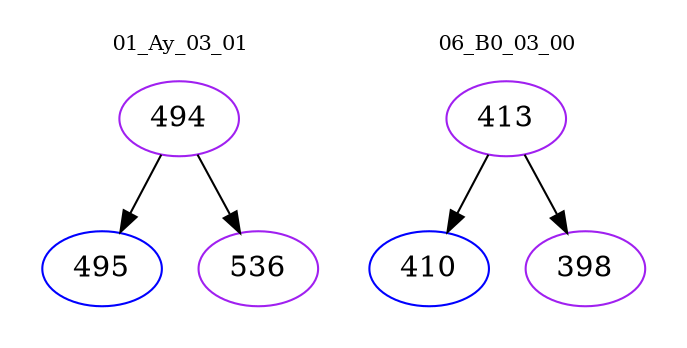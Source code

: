 digraph{
subgraph cluster_0 {
color = white
label = "01_Ay_03_01";
fontsize=10;
T0_494 [label="494", color="purple"]
T0_494 -> T0_495 [color="black"]
T0_495 [label="495", color="blue"]
T0_494 -> T0_536 [color="black"]
T0_536 [label="536", color="purple"]
}
subgraph cluster_1 {
color = white
label = "06_B0_03_00";
fontsize=10;
T1_413 [label="413", color="purple"]
T1_413 -> T1_410 [color="black"]
T1_410 [label="410", color="blue"]
T1_413 -> T1_398 [color="black"]
T1_398 [label="398", color="purple"]
}
}
